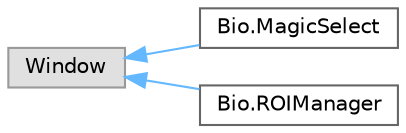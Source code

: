 digraph "Graphical Class Hierarchy"
{
 // LATEX_PDF_SIZE
  bgcolor="transparent";
  edge [fontname=Helvetica,fontsize=10,labelfontname=Helvetica,labelfontsize=10];
  node [fontname=Helvetica,fontsize=10,shape=box,height=0.2,width=0.4];
  rankdir="LR";
  Node0 [id="Node000000",label="Window",height=0.2,width=0.4,color="grey60", fillcolor="#E0E0E0", style="filled",tooltip=" "];
  Node0 -> Node1 [id="edge40_Node000000_Node000001",dir="back",color="steelblue1",style="solid",tooltip=" "];
  Node1 [id="Node000001",label="Bio.MagicSelect",height=0.2,width=0.4,color="grey40", fillcolor="white", style="filled",URL="$class_bio_1_1_magic_select.html",tooltip=" "];
  Node0 -> Node2 [id="edge41_Node000000_Node000002",dir="back",color="steelblue1",style="solid",tooltip=" "];
  Node2 [id="Node000002",label="Bio.ROIManager",height=0.2,width=0.4,color="grey40", fillcolor="white", style="filled",URL="$class_bio_1_1_r_o_i_manager.html",tooltip=" "];
}
